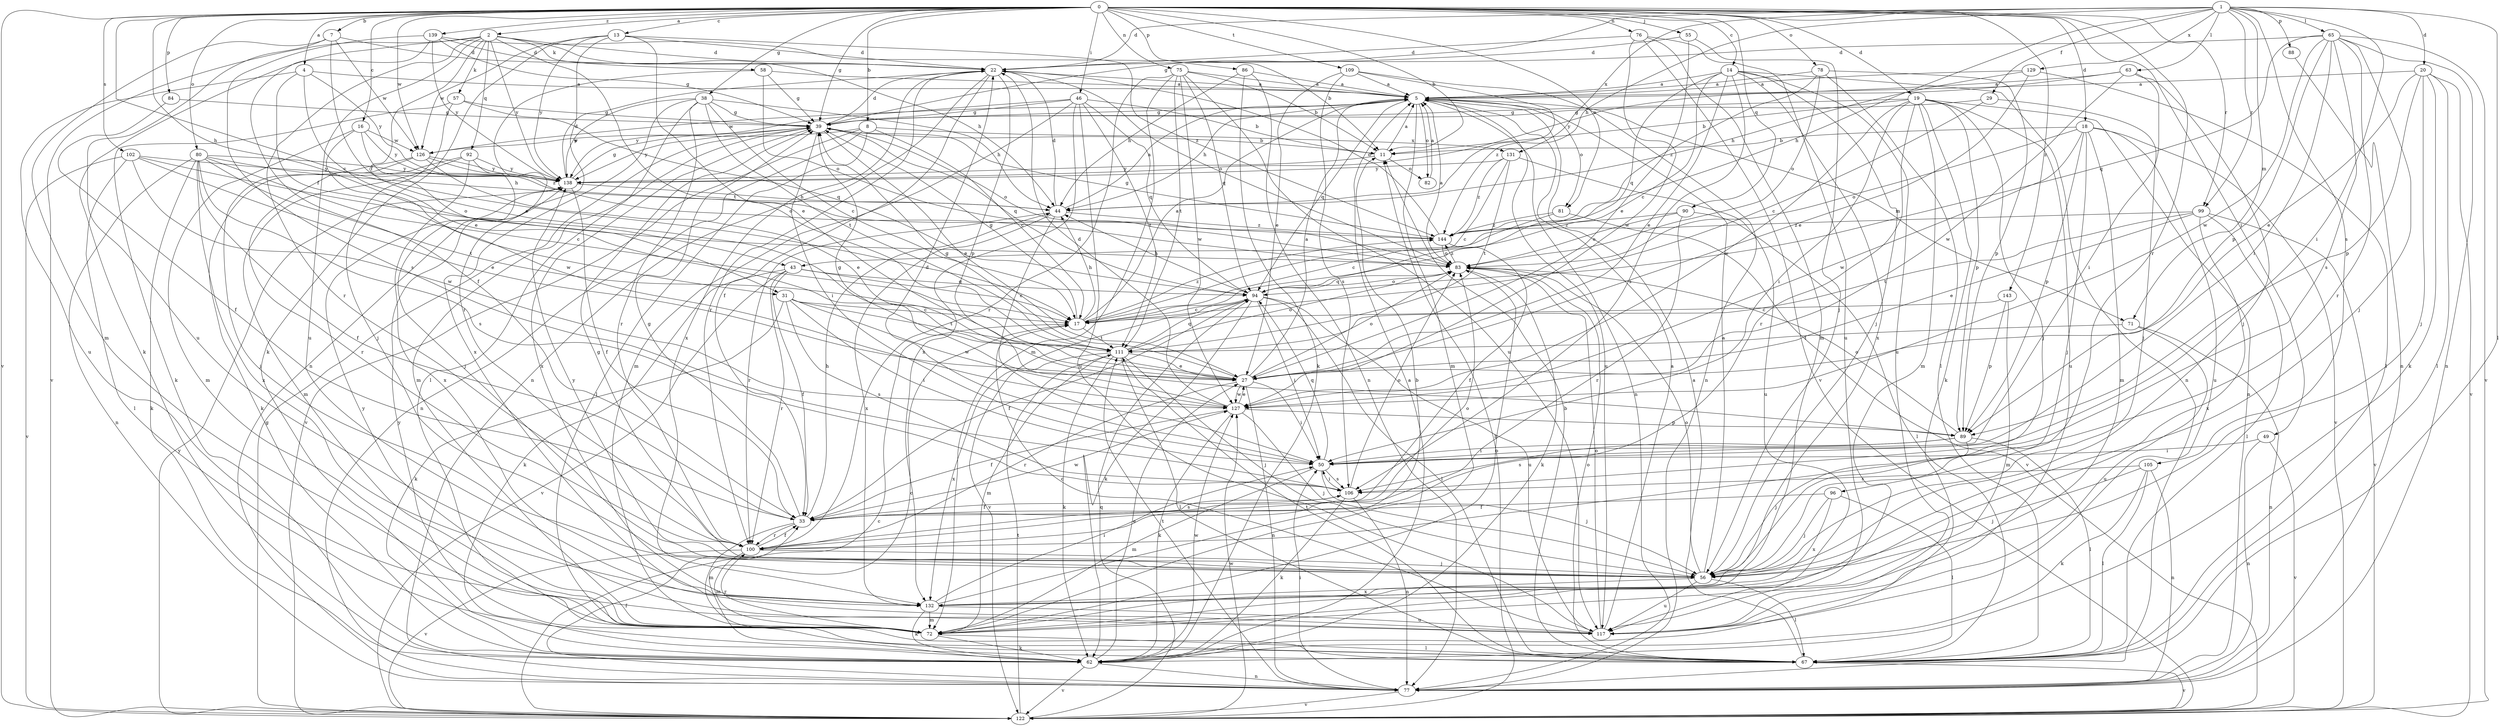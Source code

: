 strict digraph  {
0;
1;
2;
4;
5;
7;
8;
11;
13;
14;
16;
17;
18;
19;
20;
22;
27;
29;
31;
33;
38;
39;
43;
44;
46;
49;
50;
55;
56;
57;
58;
62;
63;
65;
67;
71;
72;
75;
76;
77;
78;
80;
81;
82;
83;
84;
86;
88;
89;
90;
92;
94;
96;
99;
100;
102;
105;
106;
109;
111;
117;
122;
126;
127;
129;
131;
132;
138;
139;
143;
144;
0 -> 2  [label=a];
0 -> 4  [label=a];
0 -> 7  [label=b];
0 -> 8  [label=b];
0 -> 11  [label=b];
0 -> 13  [label=c];
0 -> 14  [label=c];
0 -> 16  [label=c];
0 -> 17  [label=c];
0 -> 18  [label=d];
0 -> 19  [label=d];
0 -> 38  [label=g];
0 -> 39  [label=g];
0 -> 43  [label=h];
0 -> 46  [label=i];
0 -> 49  [label=i];
0 -> 55  [label=j];
0 -> 75  [label=n];
0 -> 76  [label=n];
0 -> 78  [label=o];
0 -> 80  [label=o];
0 -> 81  [label=o];
0 -> 84  [label=p];
0 -> 86  [label=p];
0 -> 90  [label=q];
0 -> 96  [label=r];
0 -> 99  [label=r];
0 -> 102  [label=s];
0 -> 109  [label=t];
0 -> 122  [label=v];
0 -> 126  [label=w];
0 -> 139  [label=z];
0 -> 143  [label=z];
1 -> 20  [label=d];
1 -> 22  [label=d];
1 -> 29  [label=f];
1 -> 39  [label=g];
1 -> 43  [label=h];
1 -> 44  [label=h];
1 -> 50  [label=i];
1 -> 63  [label=l];
1 -> 65  [label=l];
1 -> 67  [label=l];
1 -> 71  [label=m];
1 -> 88  [label=p];
1 -> 99  [label=r];
1 -> 105  [label=s];
1 -> 129  [label=x];
1 -> 131  [label=x];
2 -> 22  [label=d];
2 -> 31  [label=f];
2 -> 44  [label=h];
2 -> 57  [label=k];
2 -> 58  [label=k];
2 -> 62  [label=k];
2 -> 92  [label=q];
2 -> 100  [label=r];
2 -> 111  [label=t];
2 -> 117  [label=u];
2 -> 122  [label=v];
2 -> 138  [label=y];
4 -> 5  [label=a];
4 -> 27  [label=e];
4 -> 31  [label=f];
4 -> 117  [label=u];
4 -> 138  [label=y];
5 -> 39  [label=g];
5 -> 44  [label=h];
5 -> 71  [label=m];
5 -> 72  [label=m];
5 -> 77  [label=n];
5 -> 81  [label=o];
5 -> 82  [label=o];
5 -> 94  [label=q];
5 -> 117  [label=u];
5 -> 126  [label=w];
7 -> 22  [label=d];
7 -> 27  [label=e];
7 -> 72  [label=m];
7 -> 117  [label=u];
7 -> 126  [label=w];
8 -> 17  [label=c];
8 -> 67  [label=l];
8 -> 77  [label=n];
8 -> 122  [label=v];
8 -> 126  [label=w];
8 -> 131  [label=x];
11 -> 5  [label=a];
11 -> 82  [label=o];
11 -> 138  [label=y];
13 -> 22  [label=d];
13 -> 27  [label=e];
13 -> 62  [label=k];
13 -> 77  [label=n];
13 -> 126  [label=w];
13 -> 138  [label=y];
13 -> 144  [label=z];
14 -> 5  [label=a];
14 -> 17  [label=c];
14 -> 27  [label=e];
14 -> 56  [label=j];
14 -> 77  [label=n];
14 -> 94  [label=q];
14 -> 106  [label=s];
14 -> 117  [label=u];
14 -> 132  [label=x];
16 -> 72  [label=m];
16 -> 126  [label=w];
16 -> 127  [label=w];
16 -> 138  [label=y];
16 -> 144  [label=z];
17 -> 5  [label=a];
17 -> 39  [label=g];
17 -> 44  [label=h];
17 -> 111  [label=t];
17 -> 144  [label=z];
18 -> 11  [label=b];
18 -> 56  [label=j];
18 -> 72  [label=m];
18 -> 83  [label=o];
18 -> 89  [label=p];
18 -> 117  [label=u];
18 -> 122  [label=v];
18 -> 127  [label=w];
19 -> 11  [label=b];
19 -> 39  [label=g];
19 -> 50  [label=i];
19 -> 56  [label=j];
19 -> 62  [label=k];
19 -> 72  [label=m];
19 -> 77  [label=n];
19 -> 89  [label=p];
19 -> 100  [label=r];
19 -> 117  [label=u];
19 -> 127  [label=w];
20 -> 5  [label=a];
20 -> 27  [label=e];
20 -> 56  [label=j];
20 -> 62  [label=k];
20 -> 67  [label=l];
20 -> 89  [label=p];
20 -> 122  [label=v];
22 -> 5  [label=a];
22 -> 33  [label=f];
22 -> 77  [label=n];
22 -> 83  [label=o];
22 -> 89  [label=p];
22 -> 100  [label=r];
22 -> 132  [label=x];
27 -> 5  [label=a];
27 -> 39  [label=g];
27 -> 50  [label=i];
27 -> 77  [label=n];
27 -> 83  [label=o];
27 -> 100  [label=r];
27 -> 127  [label=w];
29 -> 17  [label=c];
29 -> 39  [label=g];
29 -> 56  [label=j];
31 -> 17  [label=c];
31 -> 50  [label=i];
31 -> 62  [label=k];
31 -> 106  [label=s];
31 -> 111  [label=t];
31 -> 127  [label=w];
33 -> 39  [label=g];
33 -> 44  [label=h];
33 -> 72  [label=m];
33 -> 100  [label=r];
33 -> 106  [label=s];
33 -> 127  [label=w];
38 -> 17  [label=c];
38 -> 39  [label=g];
38 -> 44  [label=h];
38 -> 67  [label=l];
38 -> 100  [label=r];
38 -> 111  [label=t];
38 -> 132  [label=x];
38 -> 138  [label=y];
39 -> 11  [label=b];
39 -> 22  [label=d];
39 -> 27  [label=e];
39 -> 50  [label=i];
39 -> 72  [label=m];
39 -> 83  [label=o];
39 -> 94  [label=q];
39 -> 132  [label=x];
39 -> 138  [label=y];
43 -> 17  [label=c];
43 -> 33  [label=f];
43 -> 62  [label=k];
43 -> 94  [label=q];
43 -> 100  [label=r];
43 -> 122  [label=v];
44 -> 5  [label=a];
44 -> 22  [label=d];
44 -> 50  [label=i];
44 -> 100  [label=r];
44 -> 132  [label=x];
44 -> 144  [label=z];
46 -> 11  [label=b];
46 -> 39  [label=g];
46 -> 72  [label=m];
46 -> 94  [label=q];
46 -> 111  [label=t];
46 -> 117  [label=u];
46 -> 132  [label=x];
46 -> 138  [label=y];
49 -> 50  [label=i];
49 -> 77  [label=n];
49 -> 122  [label=v];
50 -> 22  [label=d];
50 -> 56  [label=j];
50 -> 72  [label=m];
50 -> 94  [label=q];
50 -> 106  [label=s];
55 -> 22  [label=d];
55 -> 27  [label=e];
55 -> 56  [label=j];
56 -> 5  [label=a];
56 -> 39  [label=g];
56 -> 67  [label=l];
56 -> 83  [label=o];
56 -> 117  [label=u];
56 -> 132  [label=x];
56 -> 138  [label=y];
57 -> 39  [label=g];
57 -> 56  [label=j];
57 -> 62  [label=k];
57 -> 94  [label=q];
58 -> 5  [label=a];
58 -> 39  [label=g];
58 -> 83  [label=o];
58 -> 100  [label=r];
62 -> 5  [label=a];
62 -> 17  [label=c];
62 -> 27  [label=e];
62 -> 77  [label=n];
62 -> 122  [label=v];
62 -> 127  [label=w];
63 -> 5  [label=a];
63 -> 50  [label=i];
63 -> 56  [label=j];
63 -> 127  [label=w];
63 -> 138  [label=y];
65 -> 22  [label=d];
65 -> 50  [label=i];
65 -> 56  [label=j];
65 -> 77  [label=n];
65 -> 89  [label=p];
65 -> 94  [label=q];
65 -> 100  [label=r];
65 -> 106  [label=s];
65 -> 122  [label=v];
65 -> 127  [label=w];
67 -> 5  [label=a];
67 -> 11  [label=b];
67 -> 83  [label=o];
67 -> 111  [label=t];
67 -> 122  [label=v];
67 -> 138  [label=y];
71 -> 77  [label=n];
71 -> 111  [label=t];
71 -> 117  [label=u];
72 -> 62  [label=k];
72 -> 67  [label=l];
72 -> 83  [label=o];
72 -> 100  [label=r];
72 -> 138  [label=y];
75 -> 5  [label=a];
75 -> 11  [label=b];
75 -> 72  [label=m];
75 -> 94  [label=q];
75 -> 100  [label=r];
75 -> 111  [label=t];
75 -> 117  [label=u];
75 -> 127  [label=w];
76 -> 22  [label=d];
76 -> 72  [label=m];
76 -> 117  [label=u];
76 -> 122  [label=v];
76 -> 127  [label=w];
77 -> 33  [label=f];
77 -> 50  [label=i];
77 -> 111  [label=t];
77 -> 122  [label=v];
78 -> 5  [label=a];
78 -> 67  [label=l];
78 -> 83  [label=o];
78 -> 89  [label=p];
78 -> 144  [label=z];
80 -> 17  [label=c];
80 -> 33  [label=f];
80 -> 44  [label=h];
80 -> 62  [label=k];
80 -> 77  [label=n];
80 -> 106  [label=s];
80 -> 111  [label=t];
80 -> 132  [label=x];
80 -> 138  [label=y];
81 -> 17  [label=c];
81 -> 122  [label=v];
81 -> 144  [label=z];
82 -> 5  [label=a];
83 -> 5  [label=a];
83 -> 62  [label=k];
83 -> 94  [label=q];
83 -> 144  [label=z];
84 -> 33  [label=f];
84 -> 39  [label=g];
86 -> 5  [label=a];
86 -> 44  [label=h];
86 -> 62  [label=k];
86 -> 77  [label=n];
88 -> 77  [label=n];
89 -> 50  [label=i];
89 -> 56  [label=j];
89 -> 67  [label=l];
89 -> 83  [label=o];
89 -> 106  [label=s];
90 -> 67  [label=l];
90 -> 83  [label=o];
90 -> 100  [label=r];
90 -> 144  [label=z];
92 -> 56  [label=j];
92 -> 62  [label=k];
92 -> 72  [label=m];
92 -> 132  [label=x];
92 -> 138  [label=y];
94 -> 17  [label=c];
94 -> 33  [label=f];
94 -> 44  [label=h];
94 -> 50  [label=i];
94 -> 62  [label=k];
94 -> 67  [label=l];
94 -> 83  [label=o];
94 -> 117  [label=u];
94 -> 122  [label=v];
96 -> 33  [label=f];
96 -> 56  [label=j];
96 -> 67  [label=l];
96 -> 132  [label=x];
99 -> 27  [label=e];
99 -> 67  [label=l];
99 -> 111  [label=t];
99 -> 122  [label=v];
99 -> 132  [label=x];
99 -> 144  [label=z];
100 -> 33  [label=f];
100 -> 56  [label=j];
100 -> 72  [label=m];
100 -> 83  [label=o];
100 -> 122  [label=v];
102 -> 27  [label=e];
102 -> 67  [label=l];
102 -> 83  [label=o];
102 -> 122  [label=v];
102 -> 127  [label=w];
102 -> 138  [label=y];
105 -> 56  [label=j];
105 -> 62  [label=k];
105 -> 67  [label=l];
105 -> 77  [label=n];
105 -> 106  [label=s];
106 -> 33  [label=f];
106 -> 50  [label=i];
106 -> 62  [label=k];
106 -> 77  [label=n];
106 -> 83  [label=o];
109 -> 5  [label=a];
109 -> 27  [label=e];
109 -> 77  [label=n];
109 -> 106  [label=s];
109 -> 144  [label=z];
111 -> 27  [label=e];
111 -> 56  [label=j];
111 -> 62  [label=k];
111 -> 67  [label=l];
111 -> 72  [label=m];
111 -> 83  [label=o];
111 -> 94  [label=q];
111 -> 132  [label=x];
117 -> 5  [label=a];
117 -> 17  [label=c];
117 -> 83  [label=o];
122 -> 11  [label=b];
122 -> 17  [label=c];
122 -> 39  [label=g];
122 -> 94  [label=q];
122 -> 111  [label=t];
122 -> 127  [label=w];
122 -> 138  [label=y];
126 -> 27  [label=e];
126 -> 56  [label=j];
126 -> 83  [label=o];
126 -> 100  [label=r];
126 -> 138  [label=y];
127 -> 22  [label=d];
127 -> 27  [label=e];
127 -> 33  [label=f];
127 -> 39  [label=g];
127 -> 56  [label=j];
127 -> 62  [label=k];
127 -> 89  [label=p];
129 -> 5  [label=a];
129 -> 27  [label=e];
129 -> 44  [label=h];
129 -> 67  [label=l];
131 -> 17  [label=c];
131 -> 111  [label=t];
131 -> 117  [label=u];
131 -> 138  [label=y];
131 -> 144  [label=z];
132 -> 11  [label=b];
132 -> 50  [label=i];
132 -> 62  [label=k];
132 -> 72  [label=m];
132 -> 117  [label=u];
138 -> 22  [label=d];
138 -> 33  [label=f];
138 -> 39  [label=g];
138 -> 44  [label=h];
139 -> 11  [label=b];
139 -> 22  [label=d];
139 -> 33  [label=f];
139 -> 39  [label=g];
139 -> 106  [label=s];
139 -> 138  [label=y];
143 -> 17  [label=c];
143 -> 72  [label=m];
143 -> 89  [label=p];
144 -> 22  [label=d];
144 -> 33  [label=f];
144 -> 39  [label=g];
144 -> 83  [label=o];
}
